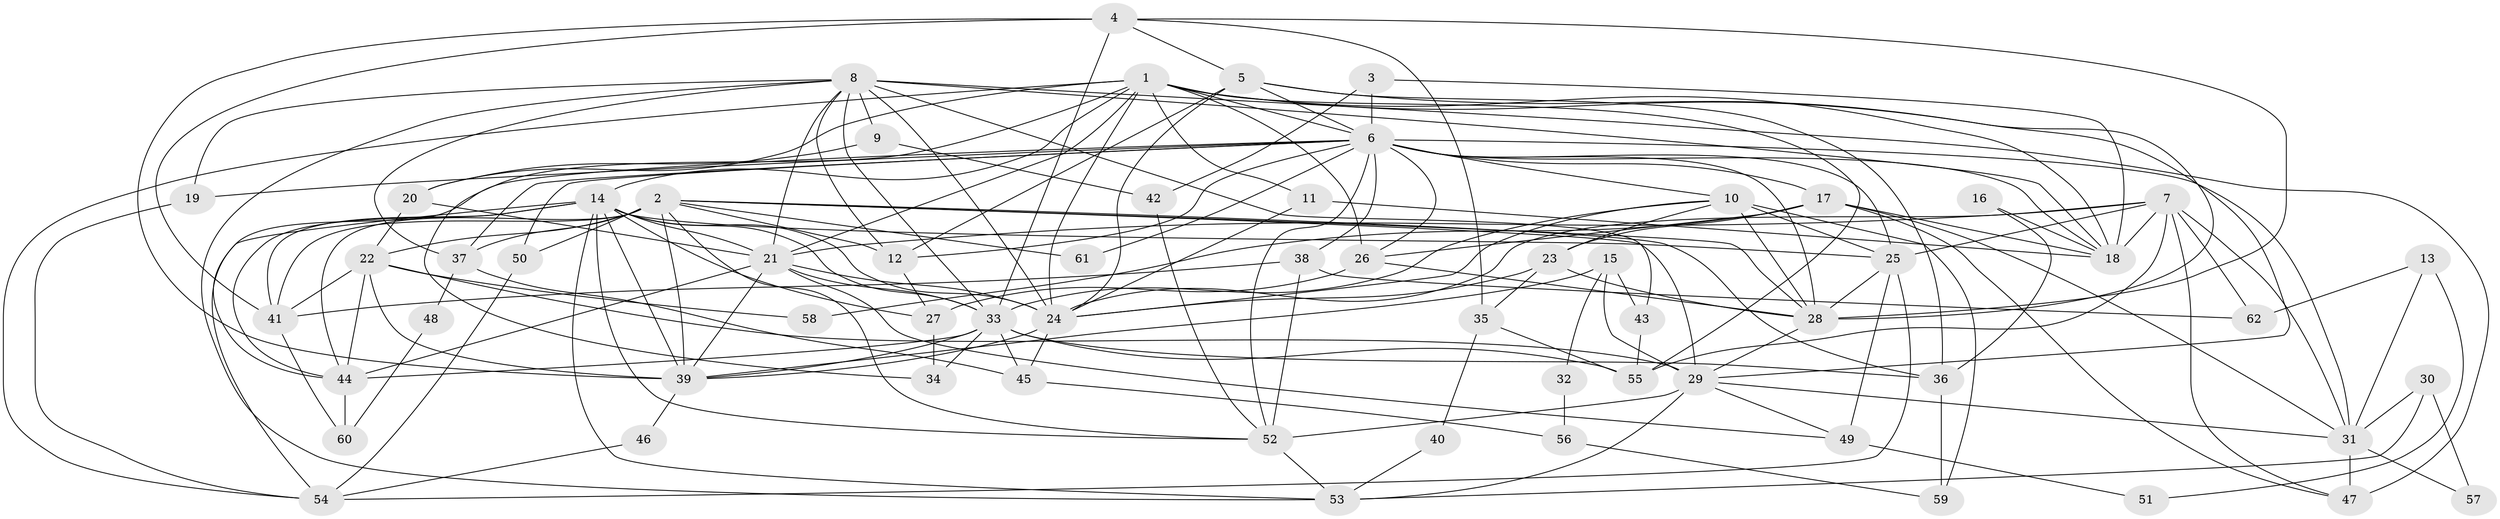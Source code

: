 // original degree distribution, {2: 0.17886178861788618, 3: 0.24390243902439024, 4: 0.2601626016260163, 5: 0.14634146341463414, 6: 0.08130081300813008, 7: 0.07317073170731707, 9: 0.008130081300813009, 8: 0.008130081300813009}
// Generated by graph-tools (version 1.1) at 2025/50/03/04/25 22:50:57]
// undirected, 62 vertices, 171 edges
graph export_dot {
  node [color=gray90,style=filled];
  1;
  2;
  3;
  4;
  5;
  6;
  7;
  8;
  9;
  10;
  11;
  12;
  13;
  14;
  15;
  16;
  17;
  18;
  19;
  20;
  21;
  22;
  23;
  24;
  25;
  26;
  27;
  28;
  29;
  30;
  31;
  32;
  33;
  34;
  35;
  36;
  37;
  38;
  39;
  40;
  41;
  42;
  43;
  44;
  45;
  46;
  47;
  48;
  49;
  50;
  51;
  52;
  53;
  54;
  55;
  56;
  57;
  58;
  59;
  60;
  61;
  62;
  1 -- 6 [weight=1.0];
  1 -- 11 [weight=1.0];
  1 -- 14 [weight=1.0];
  1 -- 18 [weight=1.0];
  1 -- 20 [weight=1.0];
  1 -- 21 [weight=1.0];
  1 -- 24 [weight=1.0];
  1 -- 26 [weight=1.0];
  1 -- 29 [weight=1.0];
  1 -- 34 [weight=1.0];
  1 -- 54 [weight=1.0];
  1 -- 55 [weight=1.0];
  2 -- 12 [weight=1.0];
  2 -- 22 [weight=1.0];
  2 -- 28 [weight=2.0];
  2 -- 29 [weight=1.0];
  2 -- 36 [weight=1.0];
  2 -- 37 [weight=1.0];
  2 -- 39 [weight=1.0];
  2 -- 41 [weight=1.0];
  2 -- 44 [weight=1.0];
  2 -- 50 [weight=2.0];
  2 -- 52 [weight=1.0];
  2 -- 61 [weight=1.0];
  3 -- 6 [weight=1.0];
  3 -- 18 [weight=1.0];
  3 -- 42 [weight=1.0];
  4 -- 5 [weight=1.0];
  4 -- 28 [weight=1.0];
  4 -- 33 [weight=1.0];
  4 -- 35 [weight=1.0];
  4 -- 39 [weight=1.0];
  4 -- 41 [weight=1.0];
  5 -- 6 [weight=1.0];
  5 -- 12 [weight=2.0];
  5 -- 24 [weight=1.0];
  5 -- 28 [weight=1.0];
  5 -- 36 [weight=1.0];
  6 -- 10 [weight=1.0];
  6 -- 12 [weight=2.0];
  6 -- 17 [weight=1.0];
  6 -- 18 [weight=1.0];
  6 -- 19 [weight=1.0];
  6 -- 25 [weight=1.0];
  6 -- 26 [weight=1.0];
  6 -- 28 [weight=2.0];
  6 -- 31 [weight=2.0];
  6 -- 37 [weight=1.0];
  6 -- 38 [weight=1.0];
  6 -- 44 [weight=1.0];
  6 -- 50 [weight=1.0];
  6 -- 52 [weight=1.0];
  6 -- 61 [weight=1.0];
  7 -- 18 [weight=1.0];
  7 -- 21 [weight=1.0];
  7 -- 24 [weight=1.0];
  7 -- 25 [weight=1.0];
  7 -- 31 [weight=1.0];
  7 -- 47 [weight=1.0];
  7 -- 55 [weight=1.0];
  7 -- 62 [weight=1.0];
  8 -- 9 [weight=2.0];
  8 -- 12 [weight=2.0];
  8 -- 18 [weight=1.0];
  8 -- 19 [weight=1.0];
  8 -- 21 [weight=1.0];
  8 -- 24 [weight=1.0];
  8 -- 33 [weight=1.0];
  8 -- 37 [weight=1.0];
  8 -- 43 [weight=1.0];
  8 -- 47 [weight=2.0];
  8 -- 53 [weight=1.0];
  9 -- 20 [weight=1.0];
  9 -- 42 [weight=1.0];
  10 -- 23 [weight=1.0];
  10 -- 24 [weight=1.0];
  10 -- 25 [weight=4.0];
  10 -- 28 [weight=1.0];
  10 -- 33 [weight=1.0];
  10 -- 59 [weight=1.0];
  11 -- 18 [weight=1.0];
  11 -- 24 [weight=1.0];
  12 -- 27 [weight=2.0];
  13 -- 31 [weight=1.0];
  13 -- 51 [weight=1.0];
  13 -- 62 [weight=1.0];
  14 -- 21 [weight=1.0];
  14 -- 24 [weight=1.0];
  14 -- 25 [weight=1.0];
  14 -- 27 [weight=1.0];
  14 -- 33 [weight=1.0];
  14 -- 39 [weight=2.0];
  14 -- 41 [weight=1.0];
  14 -- 44 [weight=1.0];
  14 -- 52 [weight=1.0];
  14 -- 53 [weight=1.0];
  14 -- 54 [weight=1.0];
  15 -- 29 [weight=1.0];
  15 -- 32 [weight=1.0];
  15 -- 39 [weight=1.0];
  15 -- 43 [weight=1.0];
  16 -- 18 [weight=1.0];
  16 -- 36 [weight=1.0];
  17 -- 18 [weight=1.0];
  17 -- 23 [weight=1.0];
  17 -- 26 [weight=1.0];
  17 -- 31 [weight=1.0];
  17 -- 47 [weight=1.0];
  17 -- 58 [weight=1.0];
  19 -- 54 [weight=1.0];
  20 -- 21 [weight=1.0];
  20 -- 22 [weight=1.0];
  21 -- 24 [weight=1.0];
  21 -- 33 [weight=1.0];
  21 -- 39 [weight=1.0];
  21 -- 44 [weight=1.0];
  21 -- 49 [weight=1.0];
  22 -- 29 [weight=1.0];
  22 -- 39 [weight=1.0];
  22 -- 41 [weight=1.0];
  22 -- 44 [weight=1.0];
  22 -- 58 [weight=1.0];
  23 -- 24 [weight=1.0];
  23 -- 28 [weight=1.0];
  23 -- 35 [weight=1.0];
  24 -- 39 [weight=1.0];
  24 -- 45 [weight=1.0];
  25 -- 28 [weight=1.0];
  25 -- 49 [weight=2.0];
  25 -- 54 [weight=1.0];
  26 -- 27 [weight=1.0];
  26 -- 28 [weight=1.0];
  27 -- 34 [weight=1.0];
  28 -- 29 [weight=1.0];
  29 -- 31 [weight=1.0];
  29 -- 49 [weight=1.0];
  29 -- 52 [weight=1.0];
  29 -- 53 [weight=1.0];
  30 -- 31 [weight=1.0];
  30 -- 53 [weight=1.0];
  30 -- 57 [weight=1.0];
  31 -- 47 [weight=1.0];
  31 -- 57 [weight=1.0];
  32 -- 56 [weight=1.0];
  33 -- 34 [weight=1.0];
  33 -- 36 [weight=1.0];
  33 -- 39 [weight=1.0];
  33 -- 44 [weight=1.0];
  33 -- 45 [weight=1.0];
  33 -- 55 [weight=1.0];
  35 -- 40 [weight=1.0];
  35 -- 55 [weight=1.0];
  36 -- 59 [weight=1.0];
  37 -- 45 [weight=1.0];
  37 -- 48 [weight=1.0];
  38 -- 41 [weight=1.0];
  38 -- 52 [weight=2.0];
  38 -- 62 [weight=1.0];
  39 -- 46 [weight=1.0];
  40 -- 53 [weight=1.0];
  41 -- 60 [weight=1.0];
  42 -- 52 [weight=1.0];
  43 -- 55 [weight=1.0];
  44 -- 60 [weight=1.0];
  45 -- 56 [weight=1.0];
  46 -- 54 [weight=1.0];
  48 -- 60 [weight=1.0];
  49 -- 51 [weight=1.0];
  50 -- 54 [weight=1.0];
  52 -- 53 [weight=1.0];
  56 -- 59 [weight=1.0];
}

